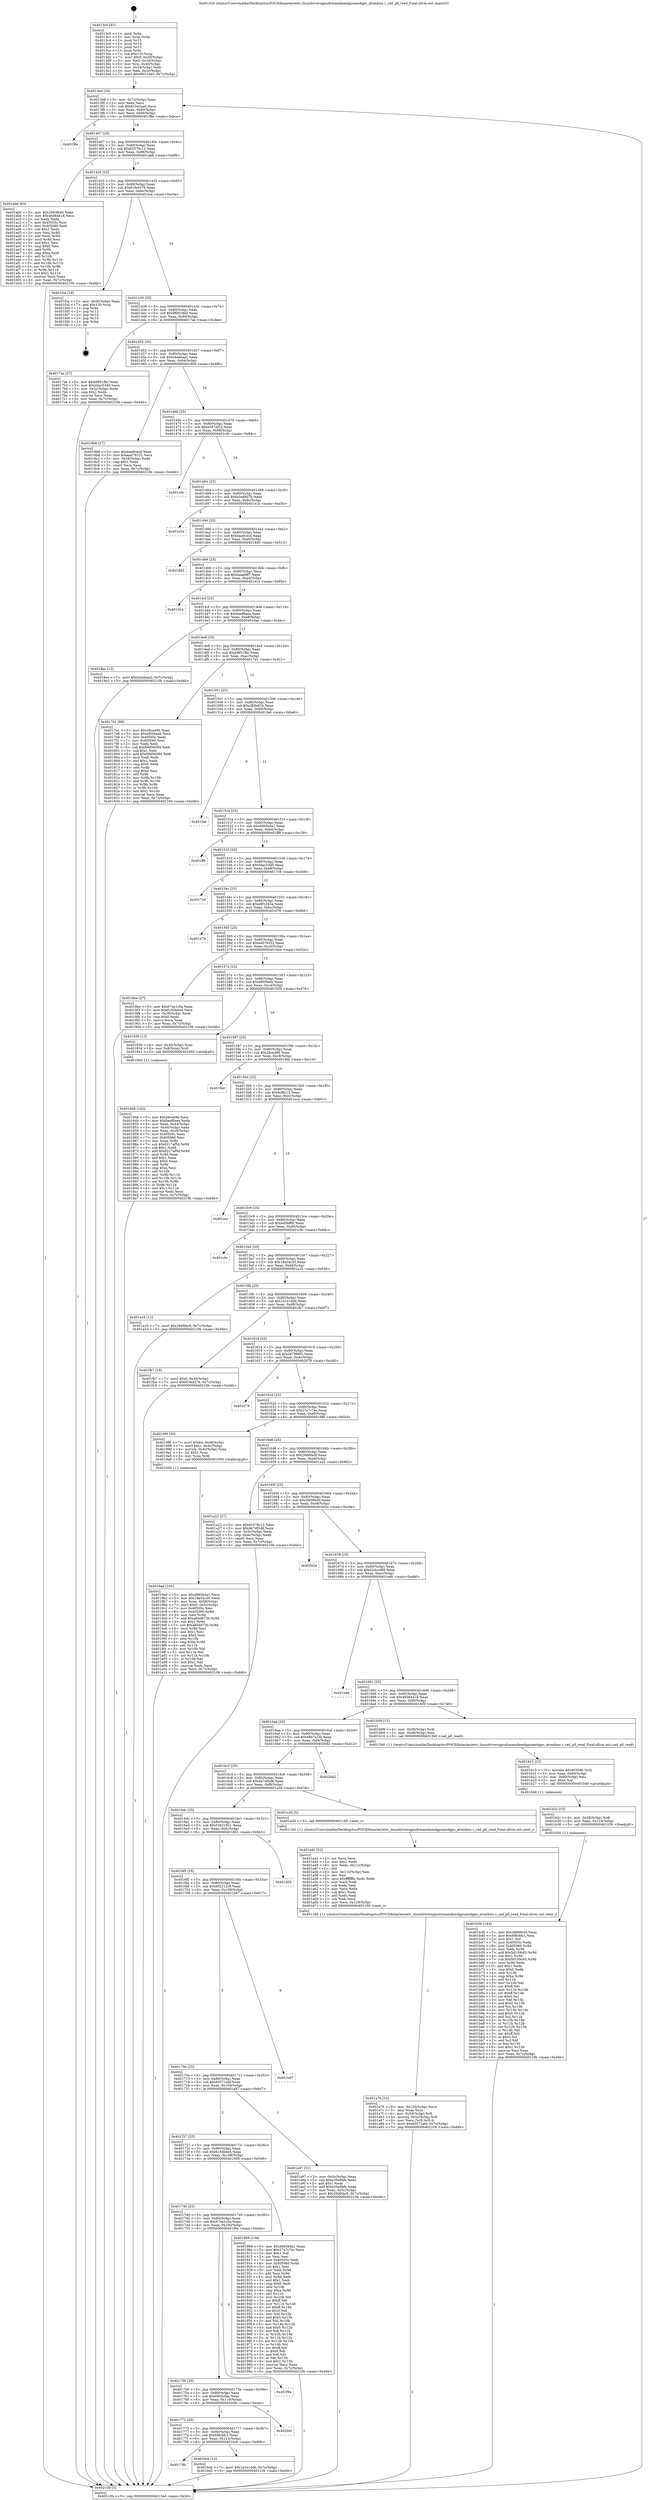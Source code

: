 digraph "0x4013c0" {
  label = "0x4013c0 (/mnt/c/Users/mathe/Desktop/tcc/POCII/binaries/extr_linuxdriversgpudrmamdamdgpuamdgpu_atombios.c_cail_pll_read_Final-ollvm.out::main(0))"
  labelloc = "t"
  node[shape=record]

  Entry [label="",width=0.3,height=0.3,shape=circle,fillcolor=black,style=filled]
  "0x4013ed" [label="{
     0x4013ed [26]\l
     | [instrs]\l
     &nbsp;&nbsp;0x4013ed \<+3\>: mov -0x7c(%rbp),%eax\l
     &nbsp;&nbsp;0x4013f0 \<+2\>: mov %eax,%ecx\l
     &nbsp;&nbsp;0x4013f2 \<+6\>: sub $0x81542aa0,%ecx\l
     &nbsp;&nbsp;0x4013f8 \<+3\>: mov %eax,-0x80(%rbp)\l
     &nbsp;&nbsp;0x4013fb \<+6\>: mov %ecx,-0x84(%rbp)\l
     &nbsp;&nbsp;0x401401 \<+6\>: je 0000000000401f8e \<main+0xbce\>\l
  }"]
  "0x401f8e" [label="{
     0x401f8e\l
  }", style=dashed]
  "0x401407" [label="{
     0x401407 [25]\l
     | [instrs]\l
     &nbsp;&nbsp;0x401407 \<+5\>: jmp 000000000040140c \<main+0x4c\>\l
     &nbsp;&nbsp;0x40140c \<+3\>: mov -0x80(%rbp),%eax\l
     &nbsp;&nbsp;0x40140f \<+5\>: sub $0x83379c12,%eax\l
     &nbsp;&nbsp;0x401414 \<+6\>: mov %eax,-0x88(%rbp)\l
     &nbsp;&nbsp;0x40141a \<+6\>: je 0000000000401ab6 \<main+0x6f6\>\l
  }"]
  Exit [label="",width=0.3,height=0.3,shape=circle,fillcolor=black,style=filled,peripheries=2]
  "0x401ab6" [label="{
     0x401ab6 [83]\l
     | [instrs]\l
     &nbsp;&nbsp;0x401ab6 \<+5\>: mov $0x2fd08b40,%eax\l
     &nbsp;&nbsp;0x401abb \<+5\>: mov $0x46084418,%ecx\l
     &nbsp;&nbsp;0x401ac0 \<+2\>: xor %edx,%edx\l
     &nbsp;&nbsp;0x401ac2 \<+7\>: mov 0x40505c,%esi\l
     &nbsp;&nbsp;0x401ac9 \<+7\>: mov 0x405060,%edi\l
     &nbsp;&nbsp;0x401ad0 \<+3\>: sub $0x1,%edx\l
     &nbsp;&nbsp;0x401ad3 \<+3\>: mov %esi,%r8d\l
     &nbsp;&nbsp;0x401ad6 \<+3\>: add %edx,%r8d\l
     &nbsp;&nbsp;0x401ad9 \<+4\>: imul %r8d,%esi\l
     &nbsp;&nbsp;0x401add \<+3\>: and $0x1,%esi\l
     &nbsp;&nbsp;0x401ae0 \<+3\>: cmp $0x0,%esi\l
     &nbsp;&nbsp;0x401ae3 \<+4\>: sete %r9b\l
     &nbsp;&nbsp;0x401ae7 \<+3\>: cmp $0xa,%edi\l
     &nbsp;&nbsp;0x401aea \<+4\>: setl %r10b\l
     &nbsp;&nbsp;0x401aee \<+3\>: mov %r9b,%r11b\l
     &nbsp;&nbsp;0x401af1 \<+3\>: and %r10b,%r11b\l
     &nbsp;&nbsp;0x401af4 \<+3\>: xor %r10b,%r9b\l
     &nbsp;&nbsp;0x401af7 \<+3\>: or %r9b,%r11b\l
     &nbsp;&nbsp;0x401afa \<+4\>: test $0x1,%r11b\l
     &nbsp;&nbsp;0x401afe \<+3\>: cmovne %ecx,%eax\l
     &nbsp;&nbsp;0x401b01 \<+3\>: mov %eax,-0x7c(%rbp)\l
     &nbsp;&nbsp;0x401b04 \<+5\>: jmp 000000000040210b \<main+0xd4b\>\l
  }"]
  "0x401420" [label="{
     0x401420 [25]\l
     | [instrs]\l
     &nbsp;&nbsp;0x401420 \<+5\>: jmp 0000000000401425 \<main+0x65\>\l
     &nbsp;&nbsp;0x401425 \<+3\>: mov -0x80(%rbp),%eax\l
     &nbsp;&nbsp;0x401428 \<+5\>: sub $0x91fed376,%eax\l
     &nbsp;&nbsp;0x40142d \<+6\>: mov %eax,-0x8c(%rbp)\l
     &nbsp;&nbsp;0x401433 \<+6\>: je 0000000000401fca \<main+0xc0a\>\l
  }"]
  "0x40178b" [label="{
     0x40178b\l
  }", style=dashed]
  "0x401fca" [label="{
     0x401fca [19]\l
     | [instrs]\l
     &nbsp;&nbsp;0x401fca \<+3\>: mov -0x30(%rbp),%eax\l
     &nbsp;&nbsp;0x401fcd \<+7\>: add $0x120,%rsp\l
     &nbsp;&nbsp;0x401fd4 \<+1\>: pop %rbx\l
     &nbsp;&nbsp;0x401fd5 \<+2\>: pop %r12\l
     &nbsp;&nbsp;0x401fd7 \<+2\>: pop %r14\l
     &nbsp;&nbsp;0x401fd9 \<+2\>: pop %r15\l
     &nbsp;&nbsp;0x401fdb \<+1\>: pop %rbp\l
     &nbsp;&nbsp;0x401fdc \<+1\>: ret\l
  }"]
  "0x401439" [label="{
     0x401439 [25]\l
     | [instrs]\l
     &nbsp;&nbsp;0x401439 \<+5\>: jmp 000000000040143e \<main+0x7e\>\l
     &nbsp;&nbsp;0x40143e \<+3\>: mov -0x80(%rbp),%eax\l
     &nbsp;&nbsp;0x401441 \<+5\>: sub $0x9f0519d3,%eax\l
     &nbsp;&nbsp;0x401446 \<+6\>: mov %eax,-0x90(%rbp)\l
     &nbsp;&nbsp;0x40144c \<+6\>: je 00000000004017ae \<main+0x3ee\>\l
  }"]
  "0x401bcb" [label="{
     0x401bcb [12]\l
     | [instrs]\l
     &nbsp;&nbsp;0x401bcb \<+7\>: movl $0x1a1e14db,-0x7c(%rbp)\l
     &nbsp;&nbsp;0x401bd2 \<+5\>: jmp 000000000040210b \<main+0xd4b\>\l
  }"]
  "0x4017ae" [label="{
     0x4017ae [27]\l
     | [instrs]\l
     &nbsp;&nbsp;0x4017ae \<+5\>: mov $0xbf951fbc,%eax\l
     &nbsp;&nbsp;0x4017b3 \<+5\>: mov $0xddac53d5,%ecx\l
     &nbsp;&nbsp;0x4017b8 \<+3\>: mov -0x2c(%rbp),%edx\l
     &nbsp;&nbsp;0x4017bb \<+3\>: cmp $0x2,%edx\l
     &nbsp;&nbsp;0x4017be \<+3\>: cmovne %ecx,%eax\l
     &nbsp;&nbsp;0x4017c1 \<+3\>: mov %eax,-0x7c(%rbp)\l
     &nbsp;&nbsp;0x4017c4 \<+5\>: jmp 000000000040210b \<main+0xd4b\>\l
  }"]
  "0x401452" [label="{
     0x401452 [25]\l
     | [instrs]\l
     &nbsp;&nbsp;0x401452 \<+5\>: jmp 0000000000401457 \<main+0x97\>\l
     &nbsp;&nbsp;0x401457 \<+3\>: mov -0x80(%rbp),%eax\l
     &nbsp;&nbsp;0x40145a \<+5\>: sub $0xb4adeaa2,%eax\l
     &nbsp;&nbsp;0x40145f \<+6\>: mov %eax,-0x94(%rbp)\l
     &nbsp;&nbsp;0x401465 \<+6\>: je 00000000004018b8 \<main+0x4f8\>\l
  }"]
  "0x40210b" [label="{
     0x40210b [5]\l
     | [instrs]\l
     &nbsp;&nbsp;0x40210b \<+5\>: jmp 00000000004013ed \<main+0x2d\>\l
  }"]
  "0x4013c0" [label="{
     0x4013c0 [45]\l
     | [instrs]\l
     &nbsp;&nbsp;0x4013c0 \<+1\>: push %rbp\l
     &nbsp;&nbsp;0x4013c1 \<+3\>: mov %rsp,%rbp\l
     &nbsp;&nbsp;0x4013c4 \<+2\>: push %r15\l
     &nbsp;&nbsp;0x4013c6 \<+2\>: push %r14\l
     &nbsp;&nbsp;0x4013c8 \<+2\>: push %r12\l
     &nbsp;&nbsp;0x4013ca \<+1\>: push %rbx\l
     &nbsp;&nbsp;0x4013cb \<+7\>: sub $0x120,%rsp\l
     &nbsp;&nbsp;0x4013d2 \<+7\>: movl $0x0,-0x30(%rbp)\l
     &nbsp;&nbsp;0x4013d9 \<+3\>: mov %edi,-0x34(%rbp)\l
     &nbsp;&nbsp;0x4013dc \<+4\>: mov %rsi,-0x40(%rbp)\l
     &nbsp;&nbsp;0x4013e0 \<+3\>: mov -0x34(%rbp),%edi\l
     &nbsp;&nbsp;0x4013e3 \<+3\>: mov %edi,-0x2c(%rbp)\l
     &nbsp;&nbsp;0x4013e6 \<+7\>: movl $0x9f0519d3,-0x7c(%rbp)\l
  }"]
  "0x401772" [label="{
     0x401772 [25]\l
     | [instrs]\l
     &nbsp;&nbsp;0x401772 \<+5\>: jmp 0000000000401777 \<main+0x3b7\>\l
     &nbsp;&nbsp;0x401777 \<+3\>: mov -0x80(%rbp),%eax\l
     &nbsp;&nbsp;0x40177a \<+5\>: sub $0x69fc6fc1,%eax\l
     &nbsp;&nbsp;0x40177f \<+6\>: mov %eax,-0x114(%rbp)\l
     &nbsp;&nbsp;0x401785 \<+6\>: je 0000000000401bcb \<main+0x80b\>\l
  }"]
  "0x4018b8" [label="{
     0x4018b8 [27]\l
     | [instrs]\l
     &nbsp;&nbsp;0x4018b8 \<+5\>: mov $0xbaa9cecd,%eax\l
     &nbsp;&nbsp;0x4018bd \<+5\>: mov $0xea076252,%ecx\l
     &nbsp;&nbsp;0x4018c2 \<+3\>: mov -0x28(%rbp),%edx\l
     &nbsp;&nbsp;0x4018c5 \<+3\>: cmp $0x1,%edx\l
     &nbsp;&nbsp;0x4018c8 \<+3\>: cmovl %ecx,%eax\l
     &nbsp;&nbsp;0x4018cb \<+3\>: mov %eax,-0x7c(%rbp)\l
     &nbsp;&nbsp;0x4018ce \<+5\>: jmp 000000000040210b \<main+0xd4b\>\l
  }"]
  "0x40146b" [label="{
     0x40146b [25]\l
     | [instrs]\l
     &nbsp;&nbsp;0x40146b \<+5\>: jmp 0000000000401470 \<main+0xb0\>\l
     &nbsp;&nbsp;0x401470 \<+3\>: mov -0x80(%rbp),%eax\l
     &nbsp;&nbsp;0x401473 \<+5\>: sub $0xb587df22,%eax\l
     &nbsp;&nbsp;0x401478 \<+6\>: mov %eax,-0x98(%rbp)\l
     &nbsp;&nbsp;0x40147e \<+6\>: je 0000000000401c0c \<main+0x84c\>\l
  }"]
  "0x40206c" [label="{
     0x40206c\l
  }", style=dashed]
  "0x401c0c" [label="{
     0x401c0c\l
  }", style=dashed]
  "0x401484" [label="{
     0x401484 [25]\l
     | [instrs]\l
     &nbsp;&nbsp;0x401484 \<+5\>: jmp 0000000000401489 \<main+0xc9\>\l
     &nbsp;&nbsp;0x401489 \<+3\>: mov -0x80(%rbp),%eax\l
     &nbsp;&nbsp;0x40148c \<+5\>: sub $0xb5e6807b,%eax\l
     &nbsp;&nbsp;0x401491 \<+6\>: mov %eax,-0x9c(%rbp)\l
     &nbsp;&nbsp;0x401497 \<+6\>: je 0000000000401e1b \<main+0xa5b\>\l
  }"]
  "0x401759" [label="{
     0x401759 [25]\l
     | [instrs]\l
     &nbsp;&nbsp;0x401759 \<+5\>: jmp 000000000040175e \<main+0x39e\>\l
     &nbsp;&nbsp;0x40175e \<+3\>: mov -0x80(%rbp),%eax\l
     &nbsp;&nbsp;0x401761 \<+5\>: sub $0x6945cfaa,%eax\l
     &nbsp;&nbsp;0x401766 \<+6\>: mov %eax,-0x110(%rbp)\l
     &nbsp;&nbsp;0x40176c \<+6\>: je 000000000040206c \<main+0xcac\>\l
  }"]
  "0x401e1b" [label="{
     0x401e1b\l
  }", style=dashed]
  "0x40149d" [label="{
     0x40149d [25]\l
     | [instrs]\l
     &nbsp;&nbsp;0x40149d \<+5\>: jmp 00000000004014a2 \<main+0xe2\>\l
     &nbsp;&nbsp;0x4014a2 \<+3\>: mov -0x80(%rbp),%eax\l
     &nbsp;&nbsp;0x4014a5 \<+5\>: sub $0xbaa9cecd,%eax\l
     &nbsp;&nbsp;0x4014aa \<+6\>: mov %eax,-0xa0(%rbp)\l
     &nbsp;&nbsp;0x4014b0 \<+6\>: je 00000000004018d3 \<main+0x513\>\l
  }"]
  "0x401f9a" [label="{
     0x401f9a\l
  }", style=dashed]
  "0x4018d3" [label="{
     0x4018d3\l
  }", style=dashed]
  "0x4014b6" [label="{
     0x4014b6 [25]\l
     | [instrs]\l
     &nbsp;&nbsp;0x4014b6 \<+5\>: jmp 00000000004014bb \<main+0xfb\>\l
     &nbsp;&nbsp;0x4014bb \<+3\>: mov -0x80(%rbp),%eax\l
     &nbsp;&nbsp;0x4014be \<+5\>: sub $0xbaaa6ff7,%eax\l
     &nbsp;&nbsp;0x4014c3 \<+6\>: mov %eax,-0xa4(%rbp)\l
     &nbsp;&nbsp;0x4014c9 \<+6\>: je 0000000000401d1e \<main+0x95e\>\l
  }"]
  "0x401b3b" [label="{
     0x401b3b [144]\l
     | [instrs]\l
     &nbsp;&nbsp;0x401b3b \<+5\>: mov $0x2fd08b40,%eax\l
     &nbsp;&nbsp;0x401b40 \<+5\>: mov $0x69fc6fc1,%esi\l
     &nbsp;&nbsp;0x401b45 \<+2\>: mov $0x1,%cl\l
     &nbsp;&nbsp;0x401b47 \<+7\>: mov 0x40505c,%edx\l
     &nbsp;&nbsp;0x401b4e \<+8\>: mov 0x405060,%r8d\l
     &nbsp;&nbsp;0x401b56 \<+3\>: mov %edx,%r9d\l
     &nbsp;&nbsp;0x401b59 \<+7\>: add $0x5d159c65,%r9d\l
     &nbsp;&nbsp;0x401b60 \<+4\>: sub $0x1,%r9d\l
     &nbsp;&nbsp;0x401b64 \<+7\>: sub $0x5d159c65,%r9d\l
     &nbsp;&nbsp;0x401b6b \<+4\>: imul %r9d,%edx\l
     &nbsp;&nbsp;0x401b6f \<+3\>: and $0x1,%edx\l
     &nbsp;&nbsp;0x401b72 \<+3\>: cmp $0x0,%edx\l
     &nbsp;&nbsp;0x401b75 \<+4\>: sete %r10b\l
     &nbsp;&nbsp;0x401b79 \<+4\>: cmp $0xa,%r8d\l
     &nbsp;&nbsp;0x401b7d \<+4\>: setl %r11b\l
     &nbsp;&nbsp;0x401b81 \<+3\>: mov %r10b,%bl\l
     &nbsp;&nbsp;0x401b84 \<+3\>: xor $0xff,%bl\l
     &nbsp;&nbsp;0x401b87 \<+3\>: mov %r11b,%r14b\l
     &nbsp;&nbsp;0x401b8a \<+4\>: xor $0xff,%r14b\l
     &nbsp;&nbsp;0x401b8e \<+3\>: xor $0x0,%cl\l
     &nbsp;&nbsp;0x401b91 \<+3\>: mov %bl,%r15b\l
     &nbsp;&nbsp;0x401b94 \<+4\>: and $0x0,%r15b\l
     &nbsp;&nbsp;0x401b98 \<+3\>: and %cl,%r10b\l
     &nbsp;&nbsp;0x401b9b \<+3\>: mov %r14b,%r12b\l
     &nbsp;&nbsp;0x401b9e \<+4\>: and $0x0,%r12b\l
     &nbsp;&nbsp;0x401ba2 \<+3\>: and %cl,%r11b\l
     &nbsp;&nbsp;0x401ba5 \<+3\>: or %r10b,%r15b\l
     &nbsp;&nbsp;0x401ba8 \<+3\>: or %r11b,%r12b\l
     &nbsp;&nbsp;0x401bab \<+3\>: xor %r12b,%r15b\l
     &nbsp;&nbsp;0x401bae \<+3\>: or %r14b,%bl\l
     &nbsp;&nbsp;0x401bb1 \<+3\>: xor $0xff,%bl\l
     &nbsp;&nbsp;0x401bb4 \<+3\>: or $0x0,%cl\l
     &nbsp;&nbsp;0x401bb7 \<+2\>: and %cl,%bl\l
     &nbsp;&nbsp;0x401bb9 \<+3\>: or %bl,%r15b\l
     &nbsp;&nbsp;0x401bbc \<+4\>: test $0x1,%r15b\l
     &nbsp;&nbsp;0x401bc0 \<+3\>: cmovne %esi,%eax\l
     &nbsp;&nbsp;0x401bc3 \<+3\>: mov %eax,-0x7c(%rbp)\l
     &nbsp;&nbsp;0x401bc6 \<+5\>: jmp 000000000040210b \<main+0xd4b\>\l
  }"]
  "0x401d1e" [label="{
     0x401d1e\l
  }", style=dashed]
  "0x4014cf" [label="{
     0x4014cf [25]\l
     | [instrs]\l
     &nbsp;&nbsp;0x4014cf \<+5\>: jmp 00000000004014d4 \<main+0x114\>\l
     &nbsp;&nbsp;0x4014d4 \<+3\>: mov -0x80(%rbp),%eax\l
     &nbsp;&nbsp;0x4014d7 \<+5\>: sub $0xbeef8aea,%eax\l
     &nbsp;&nbsp;0x4014dc \<+6\>: mov %eax,-0xa8(%rbp)\l
     &nbsp;&nbsp;0x4014e2 \<+6\>: je 00000000004018ac \<main+0x4ec\>\l
  }"]
  "0x401b2c" [label="{
     0x401b2c [15]\l
     | [instrs]\l
     &nbsp;&nbsp;0x401b2c \<+4\>: mov -0x58(%rbp),%rdi\l
     &nbsp;&nbsp;0x401b30 \<+6\>: mov %eax,-0x124(%rbp)\l
     &nbsp;&nbsp;0x401b36 \<+5\>: call 0000000000401030 \<free@plt\>\l
     | [calls]\l
     &nbsp;&nbsp;0x401030 \{1\} (unknown)\l
  }"]
  "0x4018ac" [label="{
     0x4018ac [12]\l
     | [instrs]\l
     &nbsp;&nbsp;0x4018ac \<+7\>: movl $0xb4adeaa2,-0x7c(%rbp)\l
     &nbsp;&nbsp;0x4018b3 \<+5\>: jmp 000000000040210b \<main+0xd4b\>\l
  }"]
  "0x4014e8" [label="{
     0x4014e8 [25]\l
     | [instrs]\l
     &nbsp;&nbsp;0x4014e8 \<+5\>: jmp 00000000004014ed \<main+0x12d\>\l
     &nbsp;&nbsp;0x4014ed \<+3\>: mov -0x80(%rbp),%eax\l
     &nbsp;&nbsp;0x4014f0 \<+5\>: sub $0xbf951fbc,%eax\l
     &nbsp;&nbsp;0x4014f5 \<+6\>: mov %eax,-0xac(%rbp)\l
     &nbsp;&nbsp;0x4014fb \<+6\>: je 00000000004017e1 \<main+0x421\>\l
  }"]
  "0x401b15" [label="{
     0x401b15 [23]\l
     | [instrs]\l
     &nbsp;&nbsp;0x401b15 \<+10\>: movabs $0x4030d6,%rdi\l
     &nbsp;&nbsp;0x401b1f \<+3\>: mov %eax,-0x60(%rbp)\l
     &nbsp;&nbsp;0x401b22 \<+3\>: mov -0x60(%rbp),%esi\l
     &nbsp;&nbsp;0x401b25 \<+2\>: mov $0x0,%al\l
     &nbsp;&nbsp;0x401b27 \<+5\>: call 0000000000401040 \<printf@plt\>\l
     | [calls]\l
     &nbsp;&nbsp;0x401040 \{1\} (unknown)\l
  }"]
  "0x4017e1" [label="{
     0x4017e1 [88]\l
     | [instrs]\l
     &nbsp;&nbsp;0x4017e1 \<+5\>: mov $0x28ce496,%eax\l
     &nbsp;&nbsp;0x4017e6 \<+5\>: mov $0xef009aeb,%ecx\l
     &nbsp;&nbsp;0x4017eb \<+7\>: mov 0x40505c,%edx\l
     &nbsp;&nbsp;0x4017f2 \<+7\>: mov 0x405060,%esi\l
     &nbsp;&nbsp;0x4017f9 \<+2\>: mov %edx,%edi\l
     &nbsp;&nbsp;0x4017fb \<+6\>: sub $0x69d56084,%edi\l
     &nbsp;&nbsp;0x401801 \<+3\>: sub $0x1,%edi\l
     &nbsp;&nbsp;0x401804 \<+6\>: add $0x69d56084,%edi\l
     &nbsp;&nbsp;0x40180a \<+3\>: imul %edi,%edx\l
     &nbsp;&nbsp;0x40180d \<+3\>: and $0x1,%edx\l
     &nbsp;&nbsp;0x401810 \<+3\>: cmp $0x0,%edx\l
     &nbsp;&nbsp;0x401813 \<+4\>: sete %r8b\l
     &nbsp;&nbsp;0x401817 \<+3\>: cmp $0xa,%esi\l
     &nbsp;&nbsp;0x40181a \<+4\>: setl %r9b\l
     &nbsp;&nbsp;0x40181e \<+3\>: mov %r8b,%r10b\l
     &nbsp;&nbsp;0x401821 \<+3\>: and %r9b,%r10b\l
     &nbsp;&nbsp;0x401824 \<+3\>: xor %r9b,%r8b\l
     &nbsp;&nbsp;0x401827 \<+3\>: or %r8b,%r10b\l
     &nbsp;&nbsp;0x40182a \<+4\>: test $0x1,%r10b\l
     &nbsp;&nbsp;0x40182e \<+3\>: cmovne %ecx,%eax\l
     &nbsp;&nbsp;0x401831 \<+3\>: mov %eax,-0x7c(%rbp)\l
     &nbsp;&nbsp;0x401834 \<+5\>: jmp 000000000040210b \<main+0xd4b\>\l
  }"]
  "0x401501" [label="{
     0x401501 [25]\l
     | [instrs]\l
     &nbsp;&nbsp;0x401501 \<+5\>: jmp 0000000000401506 \<main+0x146\>\l
     &nbsp;&nbsp;0x401506 \<+3\>: mov -0x80(%rbp),%eax\l
     &nbsp;&nbsp;0x401509 \<+5\>: sub $0xcfb8e81b,%eax\l
     &nbsp;&nbsp;0x40150e \<+6\>: mov %eax,-0xb0(%rbp)\l
     &nbsp;&nbsp;0x401514 \<+6\>: je 0000000000401fa6 \<main+0xbe6\>\l
  }"]
  "0x401a76" [label="{
     0x401a76 [33]\l
     | [instrs]\l
     &nbsp;&nbsp;0x401a76 \<+6\>: mov -0x120(%rbp),%ecx\l
     &nbsp;&nbsp;0x401a7c \<+3\>: imul %eax,%ecx\l
     &nbsp;&nbsp;0x401a7f \<+4\>: mov -0x58(%rbp),%r8\l
     &nbsp;&nbsp;0x401a83 \<+4\>: movslq -0x5c(%rbp),%r9\l
     &nbsp;&nbsp;0x401a87 \<+4\>: mov %ecx,(%r8,%r9,4)\l
     &nbsp;&nbsp;0x401a8b \<+7\>: movl $0x60571abf,-0x7c(%rbp)\l
     &nbsp;&nbsp;0x401a92 \<+5\>: jmp 000000000040210b \<main+0xd4b\>\l
  }"]
  "0x401fa6" [label="{
     0x401fa6\l
  }", style=dashed]
  "0x40151a" [label="{
     0x40151a [25]\l
     | [instrs]\l
     &nbsp;&nbsp;0x40151a \<+5\>: jmp 000000000040151f \<main+0x15f\>\l
     &nbsp;&nbsp;0x40151f \<+3\>: mov -0x80(%rbp),%eax\l
     &nbsp;&nbsp;0x401522 \<+5\>: sub $0xd965b4a1,%eax\l
     &nbsp;&nbsp;0x401527 \<+6\>: mov %eax,-0xb4(%rbp)\l
     &nbsp;&nbsp;0x40152d \<+6\>: je 0000000000401ff9 \<main+0xc39\>\l
  }"]
  "0x401a42" [label="{
     0x401a42 [52]\l
     | [instrs]\l
     &nbsp;&nbsp;0x401a42 \<+2\>: xor %ecx,%ecx\l
     &nbsp;&nbsp;0x401a44 \<+5\>: mov $0x2,%edx\l
     &nbsp;&nbsp;0x401a49 \<+6\>: mov %edx,-0x11c(%rbp)\l
     &nbsp;&nbsp;0x401a4f \<+1\>: cltd\l
     &nbsp;&nbsp;0x401a50 \<+6\>: mov -0x11c(%rbp),%esi\l
     &nbsp;&nbsp;0x401a56 \<+2\>: idiv %esi\l
     &nbsp;&nbsp;0x401a58 \<+6\>: imul $0xfffffffe,%edx,%edx\l
     &nbsp;&nbsp;0x401a5e \<+2\>: mov %ecx,%edi\l
     &nbsp;&nbsp;0x401a60 \<+2\>: sub %edx,%edi\l
     &nbsp;&nbsp;0x401a62 \<+2\>: mov %ecx,%edx\l
     &nbsp;&nbsp;0x401a64 \<+3\>: sub $0x1,%edx\l
     &nbsp;&nbsp;0x401a67 \<+2\>: add %edx,%edi\l
     &nbsp;&nbsp;0x401a69 \<+2\>: sub %edi,%ecx\l
     &nbsp;&nbsp;0x401a6b \<+6\>: mov %ecx,-0x120(%rbp)\l
     &nbsp;&nbsp;0x401a71 \<+5\>: call 0000000000401160 \<next_i\>\l
     | [calls]\l
     &nbsp;&nbsp;0x401160 \{1\} (/mnt/c/Users/mathe/Desktop/tcc/POCII/binaries/extr_linuxdriversgpudrmamdamdgpuamdgpu_atombios.c_cail_pll_read_Final-ollvm.out::next_i)\l
  }"]
  "0x401ff9" [label="{
     0x401ff9\l
  }", style=dashed]
  "0x401533" [label="{
     0x401533 [25]\l
     | [instrs]\l
     &nbsp;&nbsp;0x401533 \<+5\>: jmp 0000000000401538 \<main+0x178\>\l
     &nbsp;&nbsp;0x401538 \<+3\>: mov -0x80(%rbp),%eax\l
     &nbsp;&nbsp;0x40153b \<+5\>: sub $0xddac53d5,%eax\l
     &nbsp;&nbsp;0x401540 \<+6\>: mov %eax,-0xb8(%rbp)\l
     &nbsp;&nbsp;0x401546 \<+6\>: je 00000000004017c9 \<main+0x409\>\l
  }"]
  "0x4019ad" [label="{
     0x4019ad [105]\l
     | [instrs]\l
     &nbsp;&nbsp;0x4019ad \<+5\>: mov $0xd965b4a1,%ecx\l
     &nbsp;&nbsp;0x4019b2 \<+5\>: mov $0x18a54c30,%edx\l
     &nbsp;&nbsp;0x4019b7 \<+4\>: mov %rax,-0x58(%rbp)\l
     &nbsp;&nbsp;0x4019bb \<+7\>: movl $0x0,-0x5c(%rbp)\l
     &nbsp;&nbsp;0x4019c2 \<+7\>: mov 0x40505c,%esi\l
     &nbsp;&nbsp;0x4019c9 \<+8\>: mov 0x405060,%r8d\l
     &nbsp;&nbsp;0x4019d1 \<+3\>: mov %esi,%r9d\l
     &nbsp;&nbsp;0x4019d4 \<+7\>: add $0xa60d8730,%r9d\l
     &nbsp;&nbsp;0x4019db \<+4\>: sub $0x1,%r9d\l
     &nbsp;&nbsp;0x4019df \<+7\>: sub $0xa60d8730,%r9d\l
     &nbsp;&nbsp;0x4019e6 \<+4\>: imul %r9d,%esi\l
     &nbsp;&nbsp;0x4019ea \<+3\>: and $0x1,%esi\l
     &nbsp;&nbsp;0x4019ed \<+3\>: cmp $0x0,%esi\l
     &nbsp;&nbsp;0x4019f0 \<+4\>: sete %r10b\l
     &nbsp;&nbsp;0x4019f4 \<+4\>: cmp $0xa,%r8d\l
     &nbsp;&nbsp;0x4019f8 \<+4\>: setl %r11b\l
     &nbsp;&nbsp;0x4019fc \<+3\>: mov %r10b,%bl\l
     &nbsp;&nbsp;0x4019ff \<+3\>: and %r11b,%bl\l
     &nbsp;&nbsp;0x401a02 \<+3\>: xor %r11b,%r10b\l
     &nbsp;&nbsp;0x401a05 \<+3\>: or %r10b,%bl\l
     &nbsp;&nbsp;0x401a08 \<+3\>: test $0x1,%bl\l
     &nbsp;&nbsp;0x401a0b \<+3\>: cmovne %edx,%ecx\l
     &nbsp;&nbsp;0x401a0e \<+3\>: mov %ecx,-0x7c(%rbp)\l
     &nbsp;&nbsp;0x401a11 \<+5\>: jmp 000000000040210b \<main+0xd4b\>\l
  }"]
  "0x4017c9" [label="{
     0x4017c9\l
  }", style=dashed]
  "0x40154c" [label="{
     0x40154c [25]\l
     | [instrs]\l
     &nbsp;&nbsp;0x40154c \<+5\>: jmp 0000000000401551 \<main+0x191\>\l
     &nbsp;&nbsp;0x401551 \<+3\>: mov -0x80(%rbp),%eax\l
     &nbsp;&nbsp;0x401554 \<+5\>: sub $0xe8f1045a,%eax\l
     &nbsp;&nbsp;0x401559 \<+6\>: mov %eax,-0xbc(%rbp)\l
     &nbsp;&nbsp;0x40155f \<+6\>: je 0000000000401d76 \<main+0x9b6\>\l
  }"]
  "0x401740" [label="{
     0x401740 [25]\l
     | [instrs]\l
     &nbsp;&nbsp;0x401740 \<+5\>: jmp 0000000000401745 \<main+0x385\>\l
     &nbsp;&nbsp;0x401745 \<+3\>: mov -0x80(%rbp),%eax\l
     &nbsp;&nbsp;0x401748 \<+5\>: sub $0x67ee1c0a,%eax\l
     &nbsp;&nbsp;0x40174d \<+6\>: mov %eax,-0x10c(%rbp)\l
     &nbsp;&nbsp;0x401753 \<+6\>: je 0000000000401f9a \<main+0xbda\>\l
  }"]
  "0x401d76" [label="{
     0x401d76\l
  }", style=dashed]
  "0x401565" [label="{
     0x401565 [25]\l
     | [instrs]\l
     &nbsp;&nbsp;0x401565 \<+5\>: jmp 000000000040156a \<main+0x1aa\>\l
     &nbsp;&nbsp;0x40156a \<+3\>: mov -0x80(%rbp),%eax\l
     &nbsp;&nbsp;0x40156d \<+5\>: sub $0xea076252,%eax\l
     &nbsp;&nbsp;0x401572 \<+6\>: mov %eax,-0xc0(%rbp)\l
     &nbsp;&nbsp;0x401578 \<+6\>: je 00000000004018ee \<main+0x52e\>\l
  }"]
  "0x401909" [label="{
     0x401909 [134]\l
     | [instrs]\l
     &nbsp;&nbsp;0x401909 \<+5\>: mov $0xd965b4a1,%eax\l
     &nbsp;&nbsp;0x40190e \<+5\>: mov $0x27a7c7ec,%ecx\l
     &nbsp;&nbsp;0x401913 \<+2\>: mov $0x1,%dl\l
     &nbsp;&nbsp;0x401915 \<+2\>: xor %esi,%esi\l
     &nbsp;&nbsp;0x401917 \<+7\>: mov 0x40505c,%edi\l
     &nbsp;&nbsp;0x40191e \<+8\>: mov 0x405060,%r8d\l
     &nbsp;&nbsp;0x401926 \<+3\>: sub $0x1,%esi\l
     &nbsp;&nbsp;0x401929 \<+3\>: mov %edi,%r9d\l
     &nbsp;&nbsp;0x40192c \<+3\>: add %esi,%r9d\l
     &nbsp;&nbsp;0x40192f \<+4\>: imul %r9d,%edi\l
     &nbsp;&nbsp;0x401933 \<+3\>: and $0x1,%edi\l
     &nbsp;&nbsp;0x401936 \<+3\>: cmp $0x0,%edi\l
     &nbsp;&nbsp;0x401939 \<+4\>: sete %r10b\l
     &nbsp;&nbsp;0x40193d \<+4\>: cmp $0xa,%r8d\l
     &nbsp;&nbsp;0x401941 \<+4\>: setl %r11b\l
     &nbsp;&nbsp;0x401945 \<+3\>: mov %r10b,%bl\l
     &nbsp;&nbsp;0x401948 \<+3\>: xor $0xff,%bl\l
     &nbsp;&nbsp;0x40194b \<+3\>: mov %r11b,%r14b\l
     &nbsp;&nbsp;0x40194e \<+4\>: xor $0xff,%r14b\l
     &nbsp;&nbsp;0x401952 \<+3\>: xor $0x0,%dl\l
     &nbsp;&nbsp;0x401955 \<+3\>: mov %bl,%r15b\l
     &nbsp;&nbsp;0x401958 \<+4\>: and $0x0,%r15b\l
     &nbsp;&nbsp;0x40195c \<+3\>: and %dl,%r10b\l
     &nbsp;&nbsp;0x40195f \<+3\>: mov %r14b,%r12b\l
     &nbsp;&nbsp;0x401962 \<+4\>: and $0x0,%r12b\l
     &nbsp;&nbsp;0x401966 \<+3\>: and %dl,%r11b\l
     &nbsp;&nbsp;0x401969 \<+3\>: or %r10b,%r15b\l
     &nbsp;&nbsp;0x40196c \<+3\>: or %r11b,%r12b\l
     &nbsp;&nbsp;0x40196f \<+3\>: xor %r12b,%r15b\l
     &nbsp;&nbsp;0x401972 \<+3\>: or %r14b,%bl\l
     &nbsp;&nbsp;0x401975 \<+3\>: xor $0xff,%bl\l
     &nbsp;&nbsp;0x401978 \<+3\>: or $0x0,%dl\l
     &nbsp;&nbsp;0x40197b \<+2\>: and %dl,%bl\l
     &nbsp;&nbsp;0x40197d \<+3\>: or %bl,%r15b\l
     &nbsp;&nbsp;0x401980 \<+4\>: test $0x1,%r15b\l
     &nbsp;&nbsp;0x401984 \<+3\>: cmovne %ecx,%eax\l
     &nbsp;&nbsp;0x401987 \<+3\>: mov %eax,-0x7c(%rbp)\l
     &nbsp;&nbsp;0x40198a \<+5\>: jmp 000000000040210b \<main+0xd4b\>\l
  }"]
  "0x4018ee" [label="{
     0x4018ee [27]\l
     | [instrs]\l
     &nbsp;&nbsp;0x4018ee \<+5\>: mov $0x67ee1c0a,%eax\l
     &nbsp;&nbsp;0x4018f3 \<+5\>: mov $0x6193bbe4,%ecx\l
     &nbsp;&nbsp;0x4018f8 \<+3\>: mov -0x28(%rbp),%edx\l
     &nbsp;&nbsp;0x4018fb \<+3\>: cmp $0x0,%edx\l
     &nbsp;&nbsp;0x4018fe \<+3\>: cmove %ecx,%eax\l
     &nbsp;&nbsp;0x401901 \<+3\>: mov %eax,-0x7c(%rbp)\l
     &nbsp;&nbsp;0x401904 \<+5\>: jmp 000000000040210b \<main+0xd4b\>\l
  }"]
  "0x40157e" [label="{
     0x40157e [25]\l
     | [instrs]\l
     &nbsp;&nbsp;0x40157e \<+5\>: jmp 0000000000401583 \<main+0x1c3\>\l
     &nbsp;&nbsp;0x401583 \<+3\>: mov -0x80(%rbp),%eax\l
     &nbsp;&nbsp;0x401586 \<+5\>: sub $0xef009aeb,%eax\l
     &nbsp;&nbsp;0x40158b \<+6\>: mov %eax,-0xc4(%rbp)\l
     &nbsp;&nbsp;0x401591 \<+6\>: je 0000000000401839 \<main+0x479\>\l
  }"]
  "0x401727" [label="{
     0x401727 [25]\l
     | [instrs]\l
     &nbsp;&nbsp;0x401727 \<+5\>: jmp 000000000040172c \<main+0x36c\>\l
     &nbsp;&nbsp;0x40172c \<+3\>: mov -0x80(%rbp),%eax\l
     &nbsp;&nbsp;0x40172f \<+5\>: sub $0x6193bbe4,%eax\l
     &nbsp;&nbsp;0x401734 \<+6\>: mov %eax,-0x108(%rbp)\l
     &nbsp;&nbsp;0x40173a \<+6\>: je 0000000000401909 \<main+0x549\>\l
  }"]
  "0x401839" [label="{
     0x401839 [13]\l
     | [instrs]\l
     &nbsp;&nbsp;0x401839 \<+4\>: mov -0x40(%rbp),%rax\l
     &nbsp;&nbsp;0x40183d \<+4\>: mov 0x8(%rax),%rdi\l
     &nbsp;&nbsp;0x401841 \<+5\>: call 0000000000401060 \<atoi@plt\>\l
     | [calls]\l
     &nbsp;&nbsp;0x401060 \{1\} (unknown)\l
  }"]
  "0x401597" [label="{
     0x401597 [25]\l
     | [instrs]\l
     &nbsp;&nbsp;0x401597 \<+5\>: jmp 000000000040159c \<main+0x1dc\>\l
     &nbsp;&nbsp;0x40159c \<+3\>: mov -0x80(%rbp),%eax\l
     &nbsp;&nbsp;0x40159f \<+5\>: sub $0x28ce496,%eax\l
     &nbsp;&nbsp;0x4015a4 \<+6\>: mov %eax,-0xc8(%rbp)\l
     &nbsp;&nbsp;0x4015aa \<+6\>: je 0000000000401fdd \<main+0xc1d\>\l
  }"]
  "0x401846" [label="{
     0x401846 [102]\l
     | [instrs]\l
     &nbsp;&nbsp;0x401846 \<+5\>: mov $0x28ce496,%ecx\l
     &nbsp;&nbsp;0x40184b \<+5\>: mov $0xbeef8aea,%edx\l
     &nbsp;&nbsp;0x401850 \<+3\>: mov %eax,-0x44(%rbp)\l
     &nbsp;&nbsp;0x401853 \<+3\>: mov -0x44(%rbp),%eax\l
     &nbsp;&nbsp;0x401856 \<+3\>: mov %eax,-0x28(%rbp)\l
     &nbsp;&nbsp;0x401859 \<+7\>: mov 0x40505c,%eax\l
     &nbsp;&nbsp;0x401860 \<+7\>: mov 0x405060,%esi\l
     &nbsp;&nbsp;0x401867 \<+3\>: mov %eax,%r8d\l
     &nbsp;&nbsp;0x40186a \<+7\>: sub $0x6217af5d,%r8d\l
     &nbsp;&nbsp;0x401871 \<+4\>: sub $0x1,%r8d\l
     &nbsp;&nbsp;0x401875 \<+7\>: add $0x6217af5d,%r8d\l
     &nbsp;&nbsp;0x40187c \<+4\>: imul %r8d,%eax\l
     &nbsp;&nbsp;0x401880 \<+3\>: and $0x1,%eax\l
     &nbsp;&nbsp;0x401883 \<+3\>: cmp $0x0,%eax\l
     &nbsp;&nbsp;0x401886 \<+4\>: sete %r9b\l
     &nbsp;&nbsp;0x40188a \<+3\>: cmp $0xa,%esi\l
     &nbsp;&nbsp;0x40188d \<+4\>: setl %r10b\l
     &nbsp;&nbsp;0x401891 \<+3\>: mov %r9b,%r11b\l
     &nbsp;&nbsp;0x401894 \<+3\>: and %r10b,%r11b\l
     &nbsp;&nbsp;0x401897 \<+3\>: xor %r10b,%r9b\l
     &nbsp;&nbsp;0x40189a \<+3\>: or %r9b,%r11b\l
     &nbsp;&nbsp;0x40189d \<+4\>: test $0x1,%r11b\l
     &nbsp;&nbsp;0x4018a1 \<+3\>: cmovne %edx,%ecx\l
     &nbsp;&nbsp;0x4018a4 \<+3\>: mov %ecx,-0x7c(%rbp)\l
     &nbsp;&nbsp;0x4018a7 \<+5\>: jmp 000000000040210b \<main+0xd4b\>\l
  }"]
  "0x401a97" [label="{
     0x401a97 [31]\l
     | [instrs]\l
     &nbsp;&nbsp;0x401a97 \<+3\>: mov -0x5c(%rbp),%eax\l
     &nbsp;&nbsp;0x401a9a \<+5\>: sub $0xe35e8bfe,%eax\l
     &nbsp;&nbsp;0x401a9f \<+3\>: add $0x1,%eax\l
     &nbsp;&nbsp;0x401aa2 \<+5\>: add $0xe35e8bfe,%eax\l
     &nbsp;&nbsp;0x401aa7 \<+3\>: mov %eax,-0x5c(%rbp)\l
     &nbsp;&nbsp;0x401aaa \<+7\>: movl $0x29d6fac9,-0x7c(%rbp)\l
     &nbsp;&nbsp;0x401ab1 \<+5\>: jmp 000000000040210b \<main+0xd4b\>\l
  }"]
  "0x401fdd" [label="{
     0x401fdd\l
  }", style=dashed]
  "0x4015b0" [label="{
     0x4015b0 [25]\l
     | [instrs]\l
     &nbsp;&nbsp;0x4015b0 \<+5\>: jmp 00000000004015b5 \<main+0x1f5\>\l
     &nbsp;&nbsp;0x4015b5 \<+3\>: mov -0x80(%rbp),%eax\l
     &nbsp;&nbsp;0x4015b8 \<+5\>: sub $0x8cf8c13,%eax\l
     &nbsp;&nbsp;0x4015bd \<+6\>: mov %eax,-0xcc(%rbp)\l
     &nbsp;&nbsp;0x4015c3 \<+6\>: je 0000000000401ecc \<main+0xb0c\>\l
  }"]
  "0x40170e" [label="{
     0x40170e [25]\l
     | [instrs]\l
     &nbsp;&nbsp;0x40170e \<+5\>: jmp 0000000000401713 \<main+0x353\>\l
     &nbsp;&nbsp;0x401713 \<+3\>: mov -0x80(%rbp),%eax\l
     &nbsp;&nbsp;0x401716 \<+5\>: sub $0x60571abf,%eax\l
     &nbsp;&nbsp;0x40171b \<+6\>: mov %eax,-0x104(%rbp)\l
     &nbsp;&nbsp;0x401721 \<+6\>: je 0000000000401a97 \<main+0x6d7\>\l
  }"]
  "0x401ecc" [label="{
     0x401ecc\l
  }", style=dashed]
  "0x4015c9" [label="{
     0x4015c9 [25]\l
     | [instrs]\l
     &nbsp;&nbsp;0x4015c9 \<+5\>: jmp 00000000004015ce \<main+0x20e\>\l
     &nbsp;&nbsp;0x4015ce \<+3\>: mov -0x80(%rbp),%eax\l
     &nbsp;&nbsp;0x4015d1 \<+5\>: sub $0xbd5bf60,%eax\l
     &nbsp;&nbsp;0x4015d6 \<+6\>: mov %eax,-0xd0(%rbp)\l
     &nbsp;&nbsp;0x4015dc \<+6\>: je 0000000000401c9c \<main+0x8dc\>\l
  }"]
  "0x401bd7" [label="{
     0x401bd7\l
  }", style=dashed]
  "0x401c9c" [label="{
     0x401c9c\l
  }", style=dashed]
  "0x4015e2" [label="{
     0x4015e2 [25]\l
     | [instrs]\l
     &nbsp;&nbsp;0x4015e2 \<+5\>: jmp 00000000004015e7 \<main+0x227\>\l
     &nbsp;&nbsp;0x4015e7 \<+3\>: mov -0x80(%rbp),%eax\l
     &nbsp;&nbsp;0x4015ea \<+5\>: sub $0x18a54c30,%eax\l
     &nbsp;&nbsp;0x4015ef \<+6\>: mov %eax,-0xd4(%rbp)\l
     &nbsp;&nbsp;0x4015f5 \<+6\>: je 0000000000401a16 \<main+0x656\>\l
  }"]
  "0x4016f5" [label="{
     0x4016f5 [25]\l
     | [instrs]\l
     &nbsp;&nbsp;0x4016f5 \<+5\>: jmp 00000000004016fa \<main+0x33a\>\l
     &nbsp;&nbsp;0x4016fa \<+3\>: mov -0x80(%rbp),%eax\l
     &nbsp;&nbsp;0x4016fd \<+5\>: sub $0x602212c9,%eax\l
     &nbsp;&nbsp;0x401702 \<+6\>: mov %eax,-0x100(%rbp)\l
     &nbsp;&nbsp;0x401708 \<+6\>: je 0000000000401bd7 \<main+0x817\>\l
  }"]
  "0x401a16" [label="{
     0x401a16 [12]\l
     | [instrs]\l
     &nbsp;&nbsp;0x401a16 \<+7\>: movl $0x29d6fac9,-0x7c(%rbp)\l
     &nbsp;&nbsp;0x401a1d \<+5\>: jmp 000000000040210b \<main+0xd4b\>\l
  }"]
  "0x4015fb" [label="{
     0x4015fb [25]\l
     | [instrs]\l
     &nbsp;&nbsp;0x4015fb \<+5\>: jmp 0000000000401600 \<main+0x240\>\l
     &nbsp;&nbsp;0x401600 \<+3\>: mov -0x80(%rbp),%eax\l
     &nbsp;&nbsp;0x401603 \<+5\>: sub $0x1a1e14db,%eax\l
     &nbsp;&nbsp;0x401608 \<+6\>: mov %eax,-0xd8(%rbp)\l
     &nbsp;&nbsp;0x40160e \<+6\>: je 0000000000401fb7 \<main+0xbf7\>\l
  }"]
  "0x401d03" [label="{
     0x401d03\l
  }", style=dashed]
  "0x401fb7" [label="{
     0x401fb7 [19]\l
     | [instrs]\l
     &nbsp;&nbsp;0x401fb7 \<+7\>: movl $0x0,-0x30(%rbp)\l
     &nbsp;&nbsp;0x401fbe \<+7\>: movl $0x91fed376,-0x7c(%rbp)\l
     &nbsp;&nbsp;0x401fc5 \<+5\>: jmp 000000000040210b \<main+0xd4b\>\l
  }"]
  "0x401614" [label="{
     0x401614 [25]\l
     | [instrs]\l
     &nbsp;&nbsp;0x401614 \<+5\>: jmp 0000000000401619 \<main+0x259\>\l
     &nbsp;&nbsp;0x401619 \<+3\>: mov -0x80(%rbp),%eax\l
     &nbsp;&nbsp;0x40161c \<+5\>: sub $0x267886f1,%eax\l
     &nbsp;&nbsp;0x401621 \<+6\>: mov %eax,-0xdc(%rbp)\l
     &nbsp;&nbsp;0x401627 \<+6\>: je 0000000000402078 \<main+0xcb8\>\l
  }"]
  "0x4016dc" [label="{
     0x4016dc [25]\l
     | [instrs]\l
     &nbsp;&nbsp;0x4016dc \<+5\>: jmp 00000000004016e1 \<main+0x321\>\l
     &nbsp;&nbsp;0x4016e1 \<+3\>: mov -0x80(%rbp),%eax\l
     &nbsp;&nbsp;0x4016e4 \<+5\>: sub $0x53631921,%eax\l
     &nbsp;&nbsp;0x4016e9 \<+6\>: mov %eax,-0xfc(%rbp)\l
     &nbsp;&nbsp;0x4016ef \<+6\>: je 0000000000401d03 \<main+0x943\>\l
  }"]
  "0x402078" [label="{
     0x402078\l
  }", style=dashed]
  "0x40162d" [label="{
     0x40162d [25]\l
     | [instrs]\l
     &nbsp;&nbsp;0x40162d \<+5\>: jmp 0000000000401632 \<main+0x272\>\l
     &nbsp;&nbsp;0x401632 \<+3\>: mov -0x80(%rbp),%eax\l
     &nbsp;&nbsp;0x401635 \<+5\>: sub $0x27a7c7ec,%eax\l
     &nbsp;&nbsp;0x40163a \<+6\>: mov %eax,-0xe0(%rbp)\l
     &nbsp;&nbsp;0x401640 \<+6\>: je 000000000040198f \<main+0x5cf\>\l
  }"]
  "0x401a3d" [label="{
     0x401a3d [5]\l
     | [instrs]\l
     &nbsp;&nbsp;0x401a3d \<+5\>: call 0000000000401160 \<next_i\>\l
     | [calls]\l
     &nbsp;&nbsp;0x401160 \{1\} (/mnt/c/Users/mathe/Desktop/tcc/POCII/binaries/extr_linuxdriversgpudrmamdamdgpuamdgpu_atombios.c_cail_pll_read_Final-ollvm.out::next_i)\l
  }"]
  "0x40198f" [label="{
     0x40198f [30]\l
     | [instrs]\l
     &nbsp;&nbsp;0x40198f \<+7\>: movl $0x64,-0x48(%rbp)\l
     &nbsp;&nbsp;0x401996 \<+7\>: movl $0x1,-0x4c(%rbp)\l
     &nbsp;&nbsp;0x40199d \<+4\>: movslq -0x4c(%rbp),%rax\l
     &nbsp;&nbsp;0x4019a1 \<+4\>: shl $0x2,%rax\l
     &nbsp;&nbsp;0x4019a5 \<+3\>: mov %rax,%rdi\l
     &nbsp;&nbsp;0x4019a8 \<+5\>: call 0000000000401050 \<malloc@plt\>\l
     | [calls]\l
     &nbsp;&nbsp;0x401050 \{1\} (unknown)\l
  }"]
  "0x401646" [label="{
     0x401646 [25]\l
     | [instrs]\l
     &nbsp;&nbsp;0x401646 \<+5\>: jmp 000000000040164b \<main+0x28b\>\l
     &nbsp;&nbsp;0x40164b \<+3\>: mov -0x80(%rbp),%eax\l
     &nbsp;&nbsp;0x40164e \<+5\>: sub $0x29d6fac9,%eax\l
     &nbsp;&nbsp;0x401653 \<+6\>: mov %eax,-0xe4(%rbp)\l
     &nbsp;&nbsp;0x401659 \<+6\>: je 0000000000401a22 \<main+0x662\>\l
  }"]
  "0x4016c3" [label="{
     0x4016c3 [25]\l
     | [instrs]\l
     &nbsp;&nbsp;0x4016c3 \<+5\>: jmp 00000000004016c8 \<main+0x308\>\l
     &nbsp;&nbsp;0x4016c8 \<+3\>: mov -0x80(%rbp),%eax\l
     &nbsp;&nbsp;0x4016cb \<+5\>: sub $0x4b7df2d6,%eax\l
     &nbsp;&nbsp;0x4016d0 \<+6\>: mov %eax,-0xf8(%rbp)\l
     &nbsp;&nbsp;0x4016d6 \<+6\>: je 0000000000401a3d \<main+0x67d\>\l
  }"]
  "0x401a22" [label="{
     0x401a22 [27]\l
     | [instrs]\l
     &nbsp;&nbsp;0x401a22 \<+5\>: mov $0x83379c12,%eax\l
     &nbsp;&nbsp;0x401a27 \<+5\>: mov $0x4b7df2d6,%ecx\l
     &nbsp;&nbsp;0x401a2c \<+3\>: mov -0x5c(%rbp),%edx\l
     &nbsp;&nbsp;0x401a2f \<+3\>: cmp -0x4c(%rbp),%edx\l
     &nbsp;&nbsp;0x401a32 \<+3\>: cmovl %ecx,%eax\l
     &nbsp;&nbsp;0x401a35 \<+3\>: mov %eax,-0x7c(%rbp)\l
     &nbsp;&nbsp;0x401a38 \<+5\>: jmp 000000000040210b \<main+0xd4b\>\l
  }"]
  "0x40165f" [label="{
     0x40165f [25]\l
     | [instrs]\l
     &nbsp;&nbsp;0x40165f \<+5\>: jmp 0000000000401664 \<main+0x2a4\>\l
     &nbsp;&nbsp;0x401664 \<+3\>: mov -0x80(%rbp),%eax\l
     &nbsp;&nbsp;0x401667 \<+5\>: sub $0x2fd08b40,%eax\l
     &nbsp;&nbsp;0x40166c \<+6\>: mov %eax,-0xe8(%rbp)\l
     &nbsp;&nbsp;0x401672 \<+6\>: je 000000000040202e \<main+0xc6e\>\l
  }"]
  "0x4020d2" [label="{
     0x4020d2\l
  }", style=dashed]
  "0x40202e" [label="{
     0x40202e\l
  }", style=dashed]
  "0x401678" [label="{
     0x401678 [25]\l
     | [instrs]\l
     &nbsp;&nbsp;0x401678 \<+5\>: jmp 000000000040167d \<main+0x2bd\>\l
     &nbsp;&nbsp;0x40167d \<+3\>: mov -0x80(%rbp),%eax\l
     &nbsp;&nbsp;0x401680 \<+5\>: sub $0x42dcc488,%eax\l
     &nbsp;&nbsp;0x401685 \<+6\>: mov %eax,-0xec(%rbp)\l
     &nbsp;&nbsp;0x40168b \<+6\>: je 0000000000401e46 \<main+0xa86\>\l
  }"]
  "0x4016aa" [label="{
     0x4016aa [25]\l
     | [instrs]\l
     &nbsp;&nbsp;0x4016aa \<+5\>: jmp 00000000004016af \<main+0x2ef\>\l
     &nbsp;&nbsp;0x4016af \<+3\>: mov -0x80(%rbp),%eax\l
     &nbsp;&nbsp;0x4016b2 \<+5\>: sub $0x48b7a1fd,%eax\l
     &nbsp;&nbsp;0x4016b7 \<+6\>: mov %eax,-0xf4(%rbp)\l
     &nbsp;&nbsp;0x4016bd \<+6\>: je 00000000004020d2 \<main+0xd12\>\l
  }"]
  "0x401e46" [label="{
     0x401e46\l
  }", style=dashed]
  "0x401691" [label="{
     0x401691 [25]\l
     | [instrs]\l
     &nbsp;&nbsp;0x401691 \<+5\>: jmp 0000000000401696 \<main+0x2d6\>\l
     &nbsp;&nbsp;0x401696 \<+3\>: mov -0x80(%rbp),%eax\l
     &nbsp;&nbsp;0x401699 \<+5\>: sub $0x46084418,%eax\l
     &nbsp;&nbsp;0x40169e \<+6\>: mov %eax,-0xf0(%rbp)\l
     &nbsp;&nbsp;0x4016a4 \<+6\>: je 0000000000401b09 \<main+0x749\>\l
  }"]
  "0x401b09" [label="{
     0x401b09 [12]\l
     | [instrs]\l
     &nbsp;&nbsp;0x401b09 \<+4\>: mov -0x58(%rbp),%rdi\l
     &nbsp;&nbsp;0x401b0d \<+3\>: mov -0x48(%rbp),%esi\l
     &nbsp;&nbsp;0x401b10 \<+5\>: call 00000000004013b0 \<cail_pll_read\>\l
     | [calls]\l
     &nbsp;&nbsp;0x4013b0 \{1\} (/mnt/c/Users/mathe/Desktop/tcc/POCII/binaries/extr_linuxdriversgpudrmamdamdgpuamdgpu_atombios.c_cail_pll_read_Final-ollvm.out::cail_pll_read)\l
  }"]
  Entry -> "0x4013c0" [label=" 1"]
  "0x4013ed" -> "0x401f8e" [label=" 0"]
  "0x4013ed" -> "0x401407" [label=" 18"]
  "0x401fca" -> Exit [label=" 1"]
  "0x401407" -> "0x401ab6" [label=" 1"]
  "0x401407" -> "0x401420" [label=" 17"]
  "0x401fb7" -> "0x40210b" [label=" 1"]
  "0x401420" -> "0x401fca" [label=" 1"]
  "0x401420" -> "0x401439" [label=" 16"]
  "0x401bcb" -> "0x40210b" [label=" 1"]
  "0x401439" -> "0x4017ae" [label=" 1"]
  "0x401439" -> "0x401452" [label=" 15"]
  "0x4017ae" -> "0x40210b" [label=" 1"]
  "0x4013c0" -> "0x4013ed" [label=" 1"]
  "0x40210b" -> "0x4013ed" [label=" 17"]
  "0x401772" -> "0x40178b" [label=" 0"]
  "0x401452" -> "0x4018b8" [label=" 1"]
  "0x401452" -> "0x40146b" [label=" 14"]
  "0x401772" -> "0x401bcb" [label=" 1"]
  "0x40146b" -> "0x401c0c" [label=" 0"]
  "0x40146b" -> "0x401484" [label=" 14"]
  "0x401759" -> "0x401772" [label=" 1"]
  "0x401484" -> "0x401e1b" [label=" 0"]
  "0x401484" -> "0x40149d" [label=" 14"]
  "0x401759" -> "0x40206c" [label=" 0"]
  "0x40149d" -> "0x4018d3" [label=" 0"]
  "0x40149d" -> "0x4014b6" [label=" 14"]
  "0x401740" -> "0x401759" [label=" 1"]
  "0x4014b6" -> "0x401d1e" [label=" 0"]
  "0x4014b6" -> "0x4014cf" [label=" 14"]
  "0x401740" -> "0x401f9a" [label=" 0"]
  "0x4014cf" -> "0x4018ac" [label=" 1"]
  "0x4014cf" -> "0x4014e8" [label=" 13"]
  "0x401b3b" -> "0x40210b" [label=" 1"]
  "0x4014e8" -> "0x4017e1" [label=" 1"]
  "0x4014e8" -> "0x401501" [label=" 12"]
  "0x4017e1" -> "0x40210b" [label=" 1"]
  "0x401b2c" -> "0x401b3b" [label=" 1"]
  "0x401501" -> "0x401fa6" [label=" 0"]
  "0x401501" -> "0x40151a" [label=" 12"]
  "0x401b15" -> "0x401b2c" [label=" 1"]
  "0x40151a" -> "0x401ff9" [label=" 0"]
  "0x40151a" -> "0x401533" [label=" 12"]
  "0x401b09" -> "0x401b15" [label=" 1"]
  "0x401533" -> "0x4017c9" [label=" 0"]
  "0x401533" -> "0x40154c" [label=" 12"]
  "0x401ab6" -> "0x40210b" [label=" 1"]
  "0x40154c" -> "0x401d76" [label=" 0"]
  "0x40154c" -> "0x401565" [label=" 12"]
  "0x401a97" -> "0x40210b" [label=" 1"]
  "0x401565" -> "0x4018ee" [label=" 1"]
  "0x401565" -> "0x40157e" [label=" 11"]
  "0x401a76" -> "0x40210b" [label=" 1"]
  "0x40157e" -> "0x401839" [label=" 1"]
  "0x40157e" -> "0x401597" [label=" 10"]
  "0x401839" -> "0x401846" [label=" 1"]
  "0x401846" -> "0x40210b" [label=" 1"]
  "0x4018ac" -> "0x40210b" [label=" 1"]
  "0x4018b8" -> "0x40210b" [label=" 1"]
  "0x4018ee" -> "0x40210b" [label=" 1"]
  "0x401a3d" -> "0x401a42" [label=" 1"]
  "0x401597" -> "0x401fdd" [label=" 0"]
  "0x401597" -> "0x4015b0" [label=" 10"]
  "0x401a22" -> "0x40210b" [label=" 2"]
  "0x4015b0" -> "0x401ecc" [label=" 0"]
  "0x4015b0" -> "0x4015c9" [label=" 10"]
  "0x4019ad" -> "0x40210b" [label=" 1"]
  "0x4015c9" -> "0x401c9c" [label=" 0"]
  "0x4015c9" -> "0x4015e2" [label=" 10"]
  "0x40198f" -> "0x4019ad" [label=" 1"]
  "0x4015e2" -> "0x401a16" [label=" 1"]
  "0x4015e2" -> "0x4015fb" [label=" 9"]
  "0x401727" -> "0x401740" [label=" 1"]
  "0x4015fb" -> "0x401fb7" [label=" 1"]
  "0x4015fb" -> "0x401614" [label=" 8"]
  "0x401727" -> "0x401909" [label=" 1"]
  "0x401614" -> "0x402078" [label=" 0"]
  "0x401614" -> "0x40162d" [label=" 8"]
  "0x40170e" -> "0x401727" [label=" 2"]
  "0x40162d" -> "0x40198f" [label=" 1"]
  "0x40162d" -> "0x401646" [label=" 7"]
  "0x40170e" -> "0x401a97" [label=" 1"]
  "0x401646" -> "0x401a22" [label=" 2"]
  "0x401646" -> "0x40165f" [label=" 5"]
  "0x4016f5" -> "0x40170e" [label=" 3"]
  "0x40165f" -> "0x40202e" [label=" 0"]
  "0x40165f" -> "0x401678" [label=" 5"]
  "0x4016f5" -> "0x401bd7" [label=" 0"]
  "0x401678" -> "0x401e46" [label=" 0"]
  "0x401678" -> "0x401691" [label=" 5"]
  "0x4016dc" -> "0x4016f5" [label=" 3"]
  "0x401691" -> "0x401b09" [label=" 1"]
  "0x401691" -> "0x4016aa" [label=" 4"]
  "0x401909" -> "0x40210b" [label=" 1"]
  "0x4016aa" -> "0x4020d2" [label=" 0"]
  "0x4016aa" -> "0x4016c3" [label=" 4"]
  "0x401a16" -> "0x40210b" [label=" 1"]
  "0x4016c3" -> "0x401a3d" [label=" 1"]
  "0x4016c3" -> "0x4016dc" [label=" 3"]
  "0x401a42" -> "0x401a76" [label=" 1"]
  "0x4016dc" -> "0x401d03" [label=" 0"]
}
